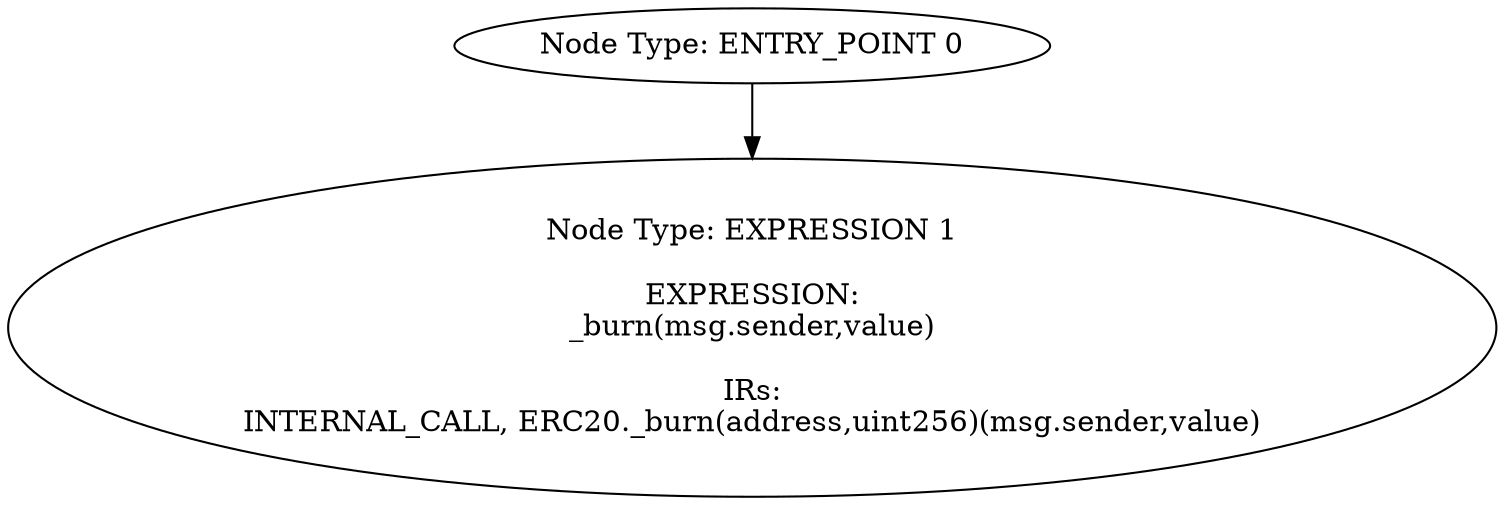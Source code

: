 digraph{
0[label="Node Type: ENTRY_POINT 0
"];
0->1;
1[label="Node Type: EXPRESSION 1

EXPRESSION:
_burn(msg.sender,value)

IRs:
INTERNAL_CALL, ERC20._burn(address,uint256)(msg.sender,value)"];
}
